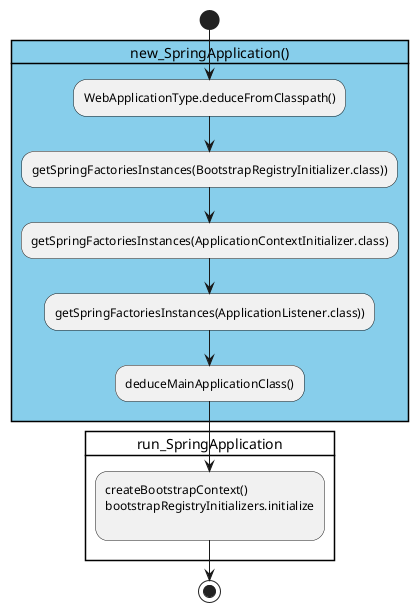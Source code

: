 @startuml
'https://plantuml.com/activity-diagram-beta

start

card new_SpringApplication() #skyblue{

    :WebApplicationType.deduceFromClasspath();

    :getSpringFactoriesInstances(BootstrapRegistryInitializer.class));

    :getSpringFactoriesInstances(ApplicationContextInitializer.class);

    :getSpringFactoriesInstances(ApplicationListener.class));

    :deduceMainApplicationClass();
}
card run_SpringApplication {
    :createBootstrapContext()
    bootstrapRegistryInitializers.initialize
    ;


}

stop

@enduml
